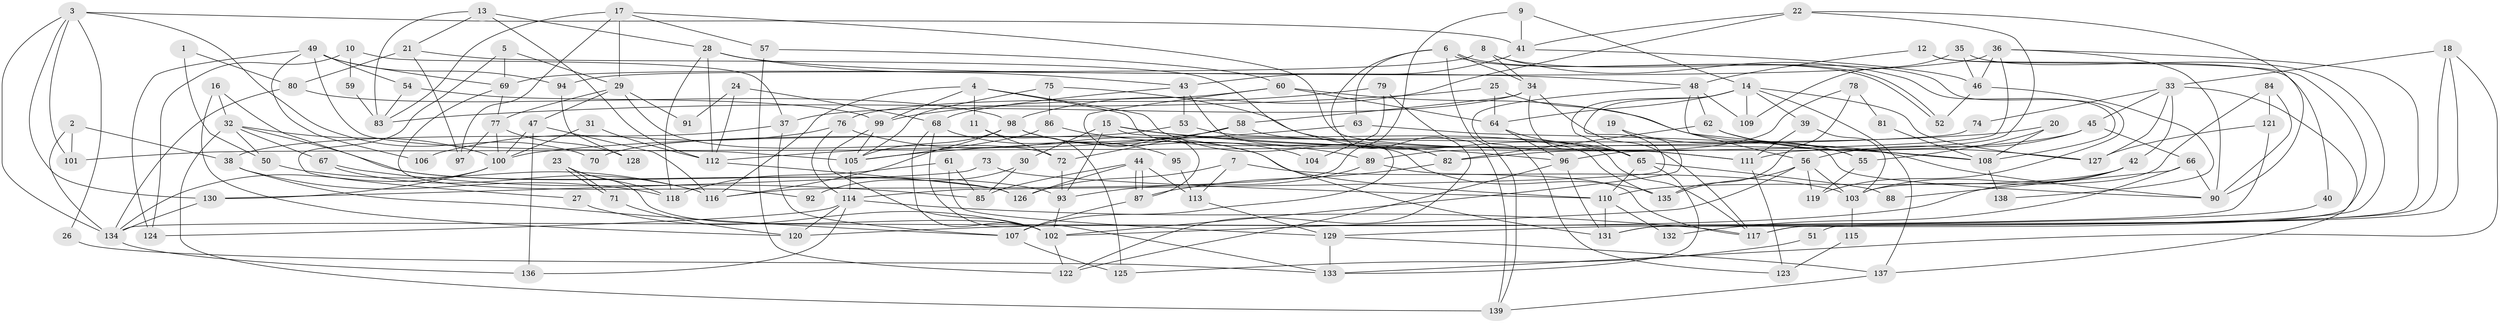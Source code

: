 // Generated by graph-tools (version 1.1) at 2025/26/03/09/25 03:26:14]
// undirected, 139 vertices, 278 edges
graph export_dot {
graph [start="1"]
  node [color=gray90,style=filled];
  1;
  2;
  3;
  4;
  5;
  6;
  7;
  8;
  9;
  10;
  11;
  12;
  13;
  14;
  15;
  16;
  17;
  18;
  19;
  20;
  21;
  22;
  23;
  24;
  25;
  26;
  27;
  28;
  29;
  30;
  31;
  32;
  33;
  34;
  35;
  36;
  37;
  38;
  39;
  40;
  41;
  42;
  43;
  44;
  45;
  46;
  47;
  48;
  49;
  50;
  51;
  52;
  53;
  54;
  55;
  56;
  57;
  58;
  59;
  60;
  61;
  62;
  63;
  64;
  65;
  66;
  67;
  68;
  69;
  70;
  71;
  72;
  73;
  74;
  75;
  76;
  77;
  78;
  79;
  80;
  81;
  82;
  83;
  84;
  85;
  86;
  87;
  88;
  89;
  90;
  91;
  92;
  93;
  94;
  95;
  96;
  97;
  98;
  99;
  100;
  101;
  102;
  103;
  104;
  105;
  106;
  107;
  108;
  109;
  110;
  111;
  112;
  113;
  114;
  115;
  116;
  117;
  118;
  119;
  120;
  121;
  122;
  123;
  124;
  125;
  126;
  127;
  128;
  129;
  130;
  131;
  132;
  133;
  134;
  135;
  136;
  137;
  138;
  139;
  1 -- 80;
  1 -- 50;
  2 -- 38;
  2 -- 134;
  2 -- 101;
  3 -- 130;
  3 -- 41;
  3 -- 26;
  3 -- 70;
  3 -- 101;
  3 -- 134;
  4 -- 116;
  4 -- 82;
  4 -- 11;
  4 -- 99;
  4 -- 135;
  5 -- 29;
  5 -- 69;
  5 -- 27;
  6 -- 52;
  6 -- 52;
  6 -- 63;
  6 -- 34;
  6 -- 122;
  6 -- 139;
  7 -- 103;
  7 -- 126;
  7 -- 113;
  8 -- 119;
  8 -- 34;
  8 -- 94;
  8 -- 108;
  9 -- 14;
  9 -- 116;
  9 -- 41;
  10 -- 124;
  10 -- 37;
  10 -- 59;
  11 -- 72;
  11 -- 125;
  12 -- 48;
  12 -- 131;
  12 -- 40;
  13 -- 28;
  13 -- 21;
  13 -- 83;
  13 -- 112;
  14 -- 65;
  14 -- 109;
  14 -- 39;
  14 -- 64;
  14 -- 114;
  14 -- 127;
  14 -- 137;
  15 -- 96;
  15 -- 93;
  15 -- 30;
  15 -- 107;
  15 -- 108;
  16 -- 32;
  16 -- 120;
  16 -- 126;
  17 -- 111;
  17 -- 97;
  17 -- 29;
  17 -- 57;
  17 -- 83;
  18 -- 133;
  18 -- 117;
  18 -- 33;
  18 -- 51;
  19 -- 102;
  19 -- 55;
  20 -- 100;
  20 -- 108;
  20 -- 55;
  21 -- 65;
  21 -- 80;
  21 -- 97;
  22 -- 98;
  22 -- 90;
  22 -- 41;
  22 -- 111;
  23 -- 102;
  23 -- 71;
  23 -- 71;
  23 -- 118;
  24 -- 68;
  24 -- 112;
  24 -- 91;
  25 -- 64;
  25 -- 83;
  25 -- 55;
  26 -- 133;
  27 -- 102;
  28 -- 118;
  28 -- 43;
  28 -- 48;
  28 -- 112;
  29 -- 72;
  29 -- 47;
  29 -- 77;
  29 -- 91;
  30 -- 85;
  30 -- 92;
  31 -- 100;
  31 -- 112;
  32 -- 139;
  32 -- 100;
  32 -- 50;
  32 -- 67;
  32 -- 93;
  33 -- 137;
  33 -- 42;
  33 -- 45;
  33 -- 74;
  33 -- 127;
  34 -- 117;
  34 -- 37;
  34 -- 58;
  34 -- 65;
  35 -- 46;
  35 -- 131;
  35 -- 109;
  36 -- 96;
  36 -- 117;
  36 -- 46;
  36 -- 69;
  36 -- 90;
  37 -- 107;
  37 -- 38;
  38 -- 107;
  38 -- 118;
  39 -- 103;
  39 -- 111;
  40 -- 129;
  41 -- 43;
  41 -- 46;
  42 -- 110;
  42 -- 103;
  42 -- 120;
  43 -- 82;
  43 -- 53;
  43 -- 68;
  44 -- 87;
  44 -- 87;
  44 -- 126;
  44 -- 85;
  44 -- 113;
  45 -- 56;
  45 -- 66;
  45 -- 82;
  46 -- 52;
  46 -- 138;
  47 -- 136;
  47 -- 100;
  47 -- 116;
  48 -- 62;
  48 -- 56;
  48 -- 109;
  48 -- 123;
  49 -- 105;
  49 -- 54;
  49 -- 69;
  49 -- 94;
  49 -- 106;
  49 -- 124;
  50 -- 116;
  51 -- 125;
  53 -- 135;
  53 -- 70;
  54 -- 83;
  54 -- 99;
  55 -- 119;
  56 -- 103;
  56 -- 102;
  56 -- 119;
  56 -- 135;
  57 -- 122;
  57 -- 60;
  58 -- 112;
  58 -- 72;
  58 -- 117;
  59 -- 83;
  60 -- 108;
  60 -- 64;
  60 -- 76;
  60 -- 87;
  61 -- 129;
  61 -- 118;
  61 -- 85;
  62 -- 82;
  62 -- 127;
  62 -- 90;
  63 -- 105;
  63 -- 90;
  64 -- 65;
  64 -- 96;
  65 -- 88;
  65 -- 110;
  65 -- 133;
  66 -- 90;
  66 -- 88;
  66 -- 132;
  67 -- 85;
  67 -- 116;
  68 -- 102;
  68 -- 95;
  68 -- 133;
  69 -- 77;
  69 -- 92;
  71 -- 120;
  72 -- 93;
  73 -- 130;
  73 -- 110;
  74 -- 101;
  75 -- 105;
  75 -- 111;
  75 -- 86;
  76 -- 110;
  76 -- 106;
  76 -- 114;
  77 -- 97;
  77 -- 100;
  77 -- 128;
  78 -- 135;
  78 -- 89;
  78 -- 81;
  79 -- 99;
  79 -- 139;
  79 -- 104;
  80 -- 134;
  80 -- 98;
  81 -- 108;
  82 -- 87;
  84 -- 121;
  84 -- 90;
  84 -- 103;
  86 -- 105;
  86 -- 89;
  87 -- 107;
  89 -- 117;
  89 -- 93;
  93 -- 102;
  94 -- 128;
  95 -- 113;
  96 -- 122;
  96 -- 131;
  98 -- 105;
  98 -- 116;
  98 -- 104;
  98 -- 131;
  99 -- 102;
  99 -- 105;
  100 -- 130;
  100 -- 134;
  102 -- 122;
  103 -- 115;
  105 -- 114;
  107 -- 125;
  108 -- 138;
  110 -- 131;
  110 -- 132;
  111 -- 123;
  112 -- 126;
  113 -- 129;
  114 -- 117;
  114 -- 120;
  114 -- 124;
  114 -- 136;
  115 -- 123;
  121 -- 127;
  121 -- 134;
  129 -- 133;
  129 -- 137;
  130 -- 134;
  134 -- 136;
  137 -- 139;
}
